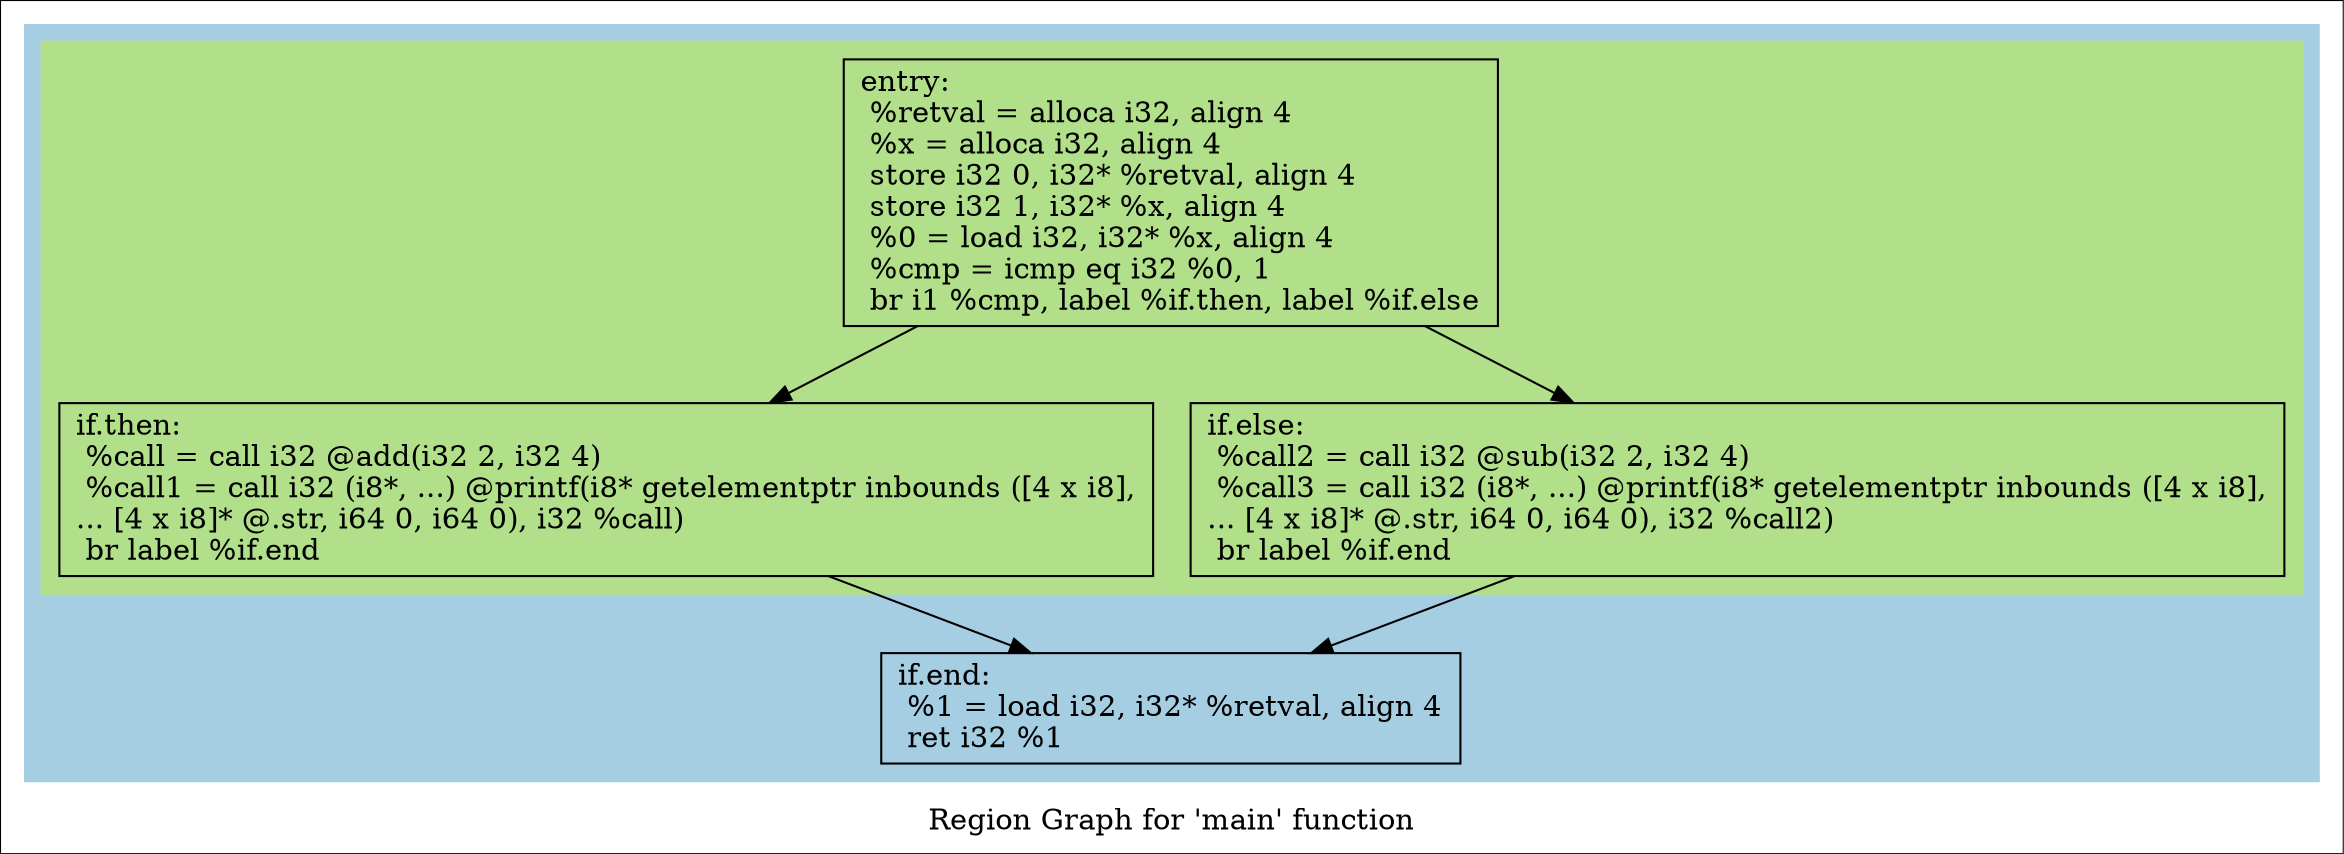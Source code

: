 digraph "Region Graph for 'main' function" {
	label="Region Graph for 'main' function";

	Node0x563b46a1efb0 [shape=record,label="{entry:\l  %retval = alloca i32, align 4\l  %x = alloca i32, align 4\l  store i32 0, i32* %retval, align 4\l  store i32 1, i32* %x, align 4\l  %0 = load i32, i32* %x, align 4\l  %cmp = icmp eq i32 %0, 1\l  br i1 %cmp, label %if.then, label %if.else\l}"];
	Node0x563b46a1efb0 -> Node0x563b46a1f360;
	Node0x563b46a1efb0 -> Node0x563b46a1f7a0;
	Node0x563b46a1f360 [shape=record,label="{if.then:                                          \l  %call = call i32 @add(i32 2, i32 4)\l  %call1 = call i32 (i8*, ...) @printf(i8* getelementptr inbounds ([4 x i8],\l... [4 x i8]* @.str, i64 0, i64 0), i32 %call)\l  br label %if.end\l}"];
	Node0x563b46a1f360 -> Node0x563b46a29b80;
	Node0x563b46a29b80 [shape=record,label="{if.end:                                           \l  %1 = load i32, i32* %retval, align 4\l  ret i32 %1\l}"];
	Node0x563b46a1f7a0 [shape=record,label="{if.else:                                          \l  %call2 = call i32 @sub(i32 2, i32 4)\l  %call3 = call i32 (i8*, ...) @printf(i8* getelementptr inbounds ([4 x i8],\l... [4 x i8]* @.str, i64 0, i64 0), i32 %call2)\l  br label %if.end\l}"];
	Node0x563b46a1f7a0 -> Node0x563b46a29b80;
	colorscheme = "paired12"
        subgraph cluster_0x563b46a25d70 {
          label = "";
          style = filled;
          color = 1
          subgraph cluster_0x563b46a25bb0 {
            label = "";
            style = filled;
            color = 3
            Node0x563b46a1efb0;
            Node0x563b46a1f360;
            Node0x563b46a1f7a0;
          }
          Node0x563b46a29b80;
        }
}
